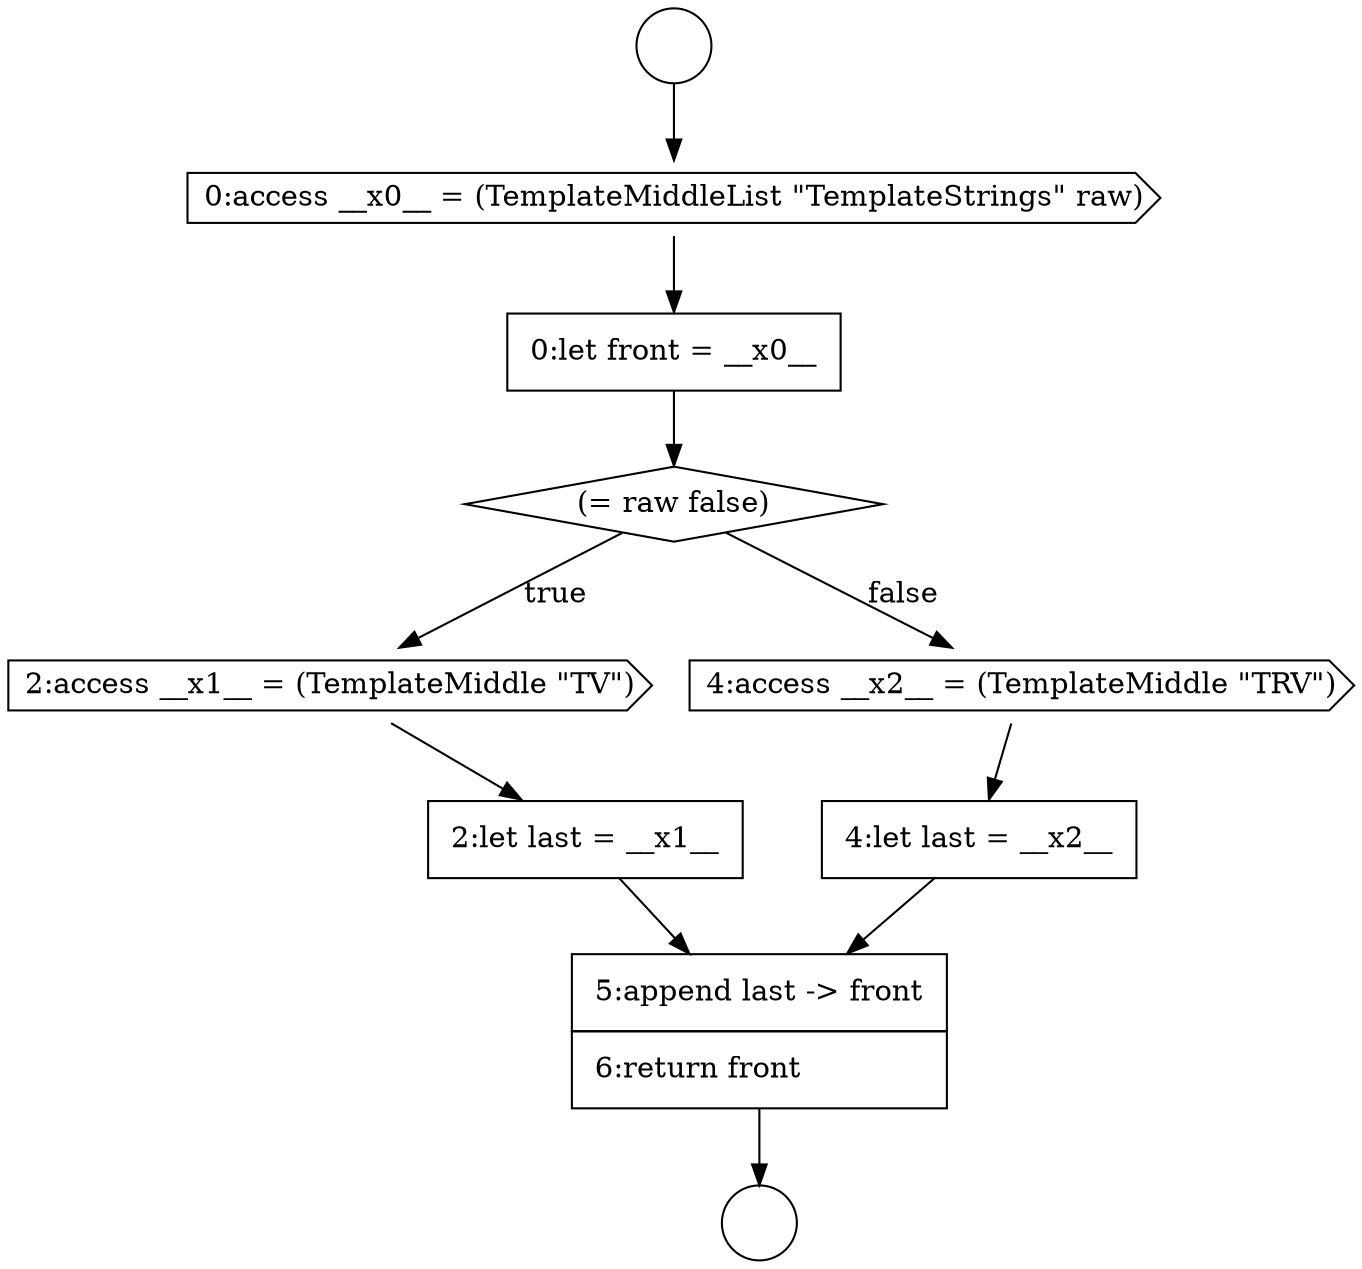 digraph {
  node0 [shape=circle label=" " color="black" fillcolor="white" style=filled]
  node5 [shape=cds, label=<<font color="black">2:access __x1__ = (TemplateMiddle &quot;TV&quot;)</font>> color="black" fillcolor="white" style=filled]
  node1 [shape=circle label=" " color="black" fillcolor="white" style=filled]
  node6 [shape=none, margin=0, label=<<font color="black">
    <table border="0" cellborder="1" cellspacing="0" cellpadding="10">
      <tr><td align="left">2:let last = __x1__</td></tr>
    </table>
  </font>> color="black" fillcolor="white" style=filled]
  node9 [shape=none, margin=0, label=<<font color="black">
    <table border="0" cellborder="1" cellspacing="0" cellpadding="10">
      <tr><td align="left">5:append last -&gt; front</td></tr>
      <tr><td align="left">6:return front</td></tr>
    </table>
  </font>> color="black" fillcolor="white" style=filled]
  node2 [shape=cds, label=<<font color="black">0:access __x0__ = (TemplateMiddleList &quot;TemplateStrings&quot; raw)</font>> color="black" fillcolor="white" style=filled]
  node7 [shape=cds, label=<<font color="black">4:access __x2__ = (TemplateMiddle &quot;TRV&quot;)</font>> color="black" fillcolor="white" style=filled]
  node3 [shape=none, margin=0, label=<<font color="black">
    <table border="0" cellborder="1" cellspacing="0" cellpadding="10">
      <tr><td align="left">0:let front = __x0__</td></tr>
    </table>
  </font>> color="black" fillcolor="white" style=filled]
  node8 [shape=none, margin=0, label=<<font color="black">
    <table border="0" cellborder="1" cellspacing="0" cellpadding="10">
      <tr><td align="left">4:let last = __x2__</td></tr>
    </table>
  </font>> color="black" fillcolor="white" style=filled]
  node4 [shape=diamond, label=<<font color="black">(= raw false)</font>> color="black" fillcolor="white" style=filled]
  node7 -> node8 [ color="black"]
  node2 -> node3 [ color="black"]
  node4 -> node5 [label=<<font color="black">true</font>> color="black"]
  node4 -> node7 [label=<<font color="black">false</font>> color="black"]
  node0 -> node2 [ color="black"]
  node9 -> node1 [ color="black"]
  node8 -> node9 [ color="black"]
  node6 -> node9 [ color="black"]
  node5 -> node6 [ color="black"]
  node3 -> node4 [ color="black"]
}

